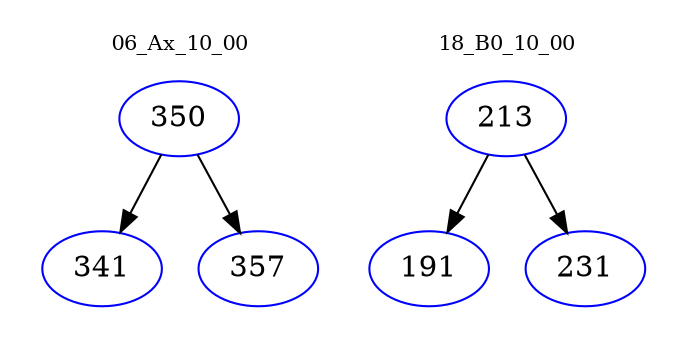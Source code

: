 digraph{
subgraph cluster_0 {
color = white
label = "06_Ax_10_00";
fontsize=10;
T0_350 [label="350", color="blue"]
T0_350 -> T0_341 [color="black"]
T0_341 [label="341", color="blue"]
T0_350 -> T0_357 [color="black"]
T0_357 [label="357", color="blue"]
}
subgraph cluster_1 {
color = white
label = "18_B0_10_00";
fontsize=10;
T1_213 [label="213", color="blue"]
T1_213 -> T1_191 [color="black"]
T1_191 [label="191", color="blue"]
T1_213 -> T1_231 [color="black"]
T1_231 [label="231", color="blue"]
}
}
